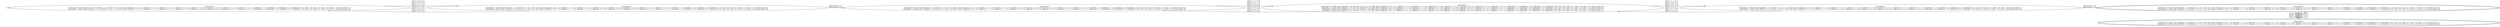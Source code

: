 digraph {
rankdir="LR"
s0[label="state_index=0
State(index=0, fluent atoms=[(at c_0_0), (reward c_1_0), (reward c_0_1)], static atoms=[(adjacent c_0_0 c_1_0), (adjacent c_1_1 c_1_0), (adjacent c_1_1 c_0_1), (adjacent c_0_1 c_0_0), (adjacent c_1_0 c_0_0), (adjacent c_0_0 c_0_1), (adjacent c_0_1 c_1_1), (adjacent c_1_0 c_1_1), (unblocked c_1_1), (unblocked c_1_0), (unblocked c_0_1), (unblocked c_0_0), (cell c_0_0), (cell c_0_1), (cell c_1_0), (cell c_1_1)], derived atoms=[])
State(index=3, fluent atoms=[(reward c_1_0), (reward c_0_1), (at c_1_1)], static atoms=[(adjacent c_0_0 c_1_0), (adjacent c_1_1 c_1_0), (adjacent c_1_1 c_0_1), (adjacent c_0_1 c_0_0), (adjacent c_1_0 c_0_0), (adjacent c_0_0 c_0_1), (adjacent c_0_1 c_1_1), (adjacent c_1_0 c_1_1), (unblocked c_1_1), (unblocked c_1_0), (unblocked c_0_1), (unblocked c_0_0), (cell c_0_0), (cell c_0_1), (cell c_1_0), (cell c_1_1)], derived atoms=[])
"]
s1[label="state_index=1
State(index=1, fluent atoms=[(reward c_1_0), (reward c_0_1), (at c_1_0)], static atoms=[(adjacent c_0_0 c_1_0), (adjacent c_1_1 c_1_0), (adjacent c_1_1 c_0_1), (adjacent c_0_1 c_0_0), (adjacent c_1_0 c_0_0), (adjacent c_0_0 c_0_1), (adjacent c_0_1 c_1_1), (adjacent c_1_0 c_1_1), (unblocked c_1_1), (unblocked c_1_0), (unblocked c_0_1), (unblocked c_0_0), (cell c_0_0), (cell c_0_1), (cell c_1_0), (cell c_1_1)], derived atoms=[])
State(index=2, fluent atoms=[(reward c_1_0), (reward c_0_1), (at c_0_1)], static atoms=[(adjacent c_0_0 c_1_0), (adjacent c_1_1 c_1_0), (adjacent c_1_1 c_0_1), (adjacent c_0_1 c_0_0), (adjacent c_1_0 c_0_0), (adjacent c_0_0 c_0_1), (adjacent c_0_1 c_1_1), (adjacent c_1_0 c_1_1), (unblocked c_1_1), (unblocked c_1_0), (unblocked c_0_1), (unblocked c_0_0), (cell c_0_0), (cell c_0_1), (cell c_1_0), (cell c_1_1)], derived atoms=[])
"]
s2[label="state_index=2
State(index=4, fluent atoms=[(picked c_0_1), (reward c_1_0), (at c_0_1)], static atoms=[(adjacent c_0_0 c_1_0), (adjacent c_1_1 c_1_0), (adjacent c_1_1 c_0_1), (adjacent c_0_1 c_0_0), (adjacent c_1_0 c_0_0), (adjacent c_0_0 c_0_1), (adjacent c_0_1 c_1_1), (adjacent c_1_0 c_1_1), (unblocked c_1_1), (unblocked c_1_0), (unblocked c_0_1), (unblocked c_0_0), (cell c_0_0), (cell c_0_1), (cell c_1_0), (cell c_1_1)], derived atoms=[])
State(index=12, fluent atoms=[(picked c_1_0), (reward c_0_1), (at c_1_0)], static atoms=[(adjacent c_0_0 c_1_0), (adjacent c_1_1 c_1_0), (adjacent c_1_1 c_0_1), (adjacent c_0_1 c_0_0), (adjacent c_1_0 c_0_0), (adjacent c_0_0 c_0_1), (adjacent c_0_1 c_1_1), (adjacent c_1_0 c_1_1), (unblocked c_1_1), (unblocked c_1_0), (unblocked c_0_1), (unblocked c_0_0), (cell c_0_0), (cell c_0_1), (cell c_1_0), (cell c_1_1)], derived atoms=[])
"]
s3[label="state_index=3
State(index=14, fluent atoms=[(picked c_1_0), (reward c_0_1), (at c_1_1)], static atoms=[(adjacent c_0_0 c_1_0), (adjacent c_1_1 c_1_0), (adjacent c_1_1 c_0_1), (adjacent c_0_1 c_0_0), (adjacent c_1_0 c_0_0), (adjacent c_0_0 c_0_1), (adjacent c_0_1 c_1_1), (adjacent c_1_0 c_1_1), (unblocked c_1_1), (unblocked c_1_0), (unblocked c_0_1), (unblocked c_0_0), (cell c_0_0), (cell c_0_1), (cell c_1_0), (cell c_1_1)], derived atoms=[])
State(index=13, fluent atoms=[(picked c_1_0), (at c_0_0), (reward c_0_1)], static atoms=[(adjacent c_0_0 c_1_0), (adjacent c_1_1 c_1_0), (adjacent c_1_1 c_0_1), (adjacent c_0_1 c_0_0), (adjacent c_1_0 c_0_0), (adjacent c_0_0 c_0_1), (adjacent c_0_1 c_1_1), (adjacent c_1_0 c_1_1), (unblocked c_1_1), (unblocked c_1_0), (unblocked c_0_1), (unblocked c_0_0), (cell c_0_0), (cell c_0_1), (cell c_1_0), (cell c_1_1)], derived atoms=[])
State(index=5, fluent atoms=[(picked c_0_1), (at c_0_0), (reward c_1_0)], static atoms=[(adjacent c_0_0 c_1_0), (adjacent c_1_1 c_1_0), (adjacent c_1_1 c_0_1), (adjacent c_0_1 c_0_0), (adjacent c_1_0 c_0_0), (adjacent c_0_0 c_0_1), (adjacent c_0_1 c_1_1), (adjacent c_1_0 c_1_1), (unblocked c_1_1), (unblocked c_1_0), (unblocked c_0_1), (unblocked c_0_0), (cell c_0_0), (cell c_0_1), (cell c_1_0), (cell c_1_1)], derived atoms=[])
State(index=6, fluent atoms=[(picked c_0_1), (reward c_1_0), (at c_1_1)], static atoms=[(adjacent c_0_0 c_1_0), (adjacent c_1_1 c_1_0), (adjacent c_1_1 c_0_1), (adjacent c_0_1 c_0_0), (adjacent c_1_0 c_0_0), (adjacent c_0_0 c_0_1), (adjacent c_0_1 c_1_1), (adjacent c_1_0 c_1_1), (unblocked c_1_1), (unblocked c_1_0), (unblocked c_0_1), (unblocked c_0_0), (cell c_0_0), (cell c_0_1), (cell c_1_0), (cell c_1_1)], derived atoms=[])
"]
s4[label="state_index=4
State(index=15, fluent atoms=[(picked c_1_0), (reward c_0_1), (at c_0_1)], static atoms=[(adjacent c_0_0 c_1_0), (adjacent c_1_1 c_1_0), (adjacent c_1_1 c_0_1), (adjacent c_0_1 c_0_0), (adjacent c_1_0 c_0_0), (adjacent c_0_0 c_0_1), (adjacent c_0_1 c_1_1), (adjacent c_1_0 c_1_1), (unblocked c_1_1), (unblocked c_1_0), (unblocked c_0_1), (unblocked c_0_0), (cell c_0_0), (cell c_0_1), (cell c_1_0), (cell c_1_1)], derived atoms=[])
State(index=7, fluent atoms=[(picked c_0_1), (reward c_1_0), (at c_1_0)], static atoms=[(adjacent c_0_0 c_1_0), (adjacent c_1_1 c_1_0), (adjacent c_1_1 c_0_1), (adjacent c_0_1 c_0_0), (adjacent c_1_0 c_0_0), (adjacent c_0_0 c_0_1), (adjacent c_0_1 c_1_1), (adjacent c_1_0 c_1_1), (unblocked c_1_1), (unblocked c_1_0), (unblocked c_0_1), (unblocked c_0_0), (cell c_0_0), (cell c_0_1), (cell c_1_0), (cell c_1_1)], derived atoms=[])
"]
s5[peripheries=2,label="state_index=5
State(index=8, fluent atoms=[(picked c_1_0), (picked c_0_1), (at c_1_0)], static atoms=[(adjacent c_0_0 c_1_0), (adjacent c_1_1 c_1_0), (adjacent c_1_1 c_0_1), (adjacent c_0_1 c_0_0), (adjacent c_1_0 c_0_0), (adjacent c_0_0 c_0_1), (adjacent c_0_1 c_1_1), (adjacent c_1_0 c_1_1), (unblocked c_1_1), (unblocked c_1_0), (unblocked c_0_1), (unblocked c_0_0), (cell c_0_0), (cell c_0_1), (cell c_1_0), (cell c_1_1)], derived atoms=[])
State(index=11, fluent atoms=[(picked c_1_0), (picked c_0_1), (at c_0_1)], static atoms=[(adjacent c_0_0 c_1_0), (adjacent c_1_1 c_1_0), (adjacent c_1_1 c_0_1), (adjacent c_0_1 c_0_0), (adjacent c_1_0 c_0_0), (adjacent c_0_0 c_0_1), (adjacent c_0_1 c_1_1), (adjacent c_1_0 c_1_1), (unblocked c_1_1), (unblocked c_1_0), (unblocked c_0_1), (unblocked c_0_0), (cell c_0_0), (cell c_0_1), (cell c_1_0), (cell c_1_1)], derived atoms=[])
"]
s6[peripheries=2,label="state_index=6
State(index=9, fluent atoms=[(picked c_1_0), (picked c_0_1), (at c_0_0)], static atoms=[(adjacent c_0_0 c_1_0), (adjacent c_1_1 c_1_0), (adjacent c_1_1 c_0_1), (adjacent c_0_1 c_0_0), (adjacent c_1_0 c_0_0), (adjacent c_0_0 c_0_1), (adjacent c_0_1 c_1_1), (adjacent c_1_0 c_1_1), (unblocked c_1_1), (unblocked c_1_0), (unblocked c_0_1), (unblocked c_0_0), (cell c_0_0), (cell c_0_1), (cell c_1_0), (cell c_1_1)], derived atoms=[])
State(index=10, fluent atoms=[(picked c_1_0), (picked c_0_1), (at c_1_1)], static atoms=[(adjacent c_0_0 c_1_0), (adjacent c_1_1 c_1_0), (adjacent c_1_1 c_0_1), (adjacent c_0_1 c_0_0), (adjacent c_1_0 c_0_0), (adjacent c_0_0 c_0_1), (adjacent c_0_1 c_1_1), (adjacent c_1_0 c_1_1), (unblocked c_1_1), (unblocked c_1_0), (unblocked c_0_1), (unblocked c_0_0), (cell c_0_0), (cell c_0_1), (cell c_1_0), (cell c_1_1)], derived atoms=[])
"]
Dangling [ label = "", style = invis ]
{ rank = same; Dangling }
Dangling -> s0
{ rank = same; s0}
{ rank = same; s1}
{ rank = same; s2}
{ rank = same; s3}
{ rank = same; s4}
{ rank = same; s5,s6}
s0->s1 [label="(move c_0_0 c_0_1)
(move c_0_0 c_1_0)
(move c_1_1 c_1_0)
(move c_1_1 c_0_1)
"]
s1->s0 [label="(move c_0_1 c_0_0)
(move c_0_1 c_1_1)
(move c_1_0 c_0_0)
(move c_1_0 c_1_1)
"]
s1->s2 [label="(pick-reward c_0_1)
(pick-reward c_1_0)
"]
s2->s3 [label="(move c_0_1 c_0_0)
(move c_0_1 c_1_1)
(move c_1_0 c_1_1)
(move c_1_0 c_0_0)
"]
s3->s2 [label="(move c_0_0 c_0_1)
(move c_1_1 c_1_0)
(move c_0_0 c_1_0)
(move c_1_1 c_0_1)
"]
s3->s4 [label="(move c_1_1 c_0_1)
(move c_0_0 c_0_1)
(move c_0_0 c_1_0)
(move c_1_1 c_1_0)
"]
s4->s3 [label="(move c_1_0 c_1_1)
(move c_0_1 c_0_0)
(move c_0_1 c_1_1)
(move c_1_0 c_0_0)
"]
s4->s5 [label="(pick-reward c_1_0)
(pick-reward c_0_1)
"]
s5->s6 [label="(move c_0_1 c_1_1)
(move c_0_1 c_0_0)
(move c_1_0 c_1_1)
(move c_1_0 c_0_0)
"]
s6->s5 [label="(move c_0_0 c_0_1)
(move c_0_0 c_1_0)
(move c_1_1 c_0_1)
(move c_1_1 c_1_0)
"]
}
